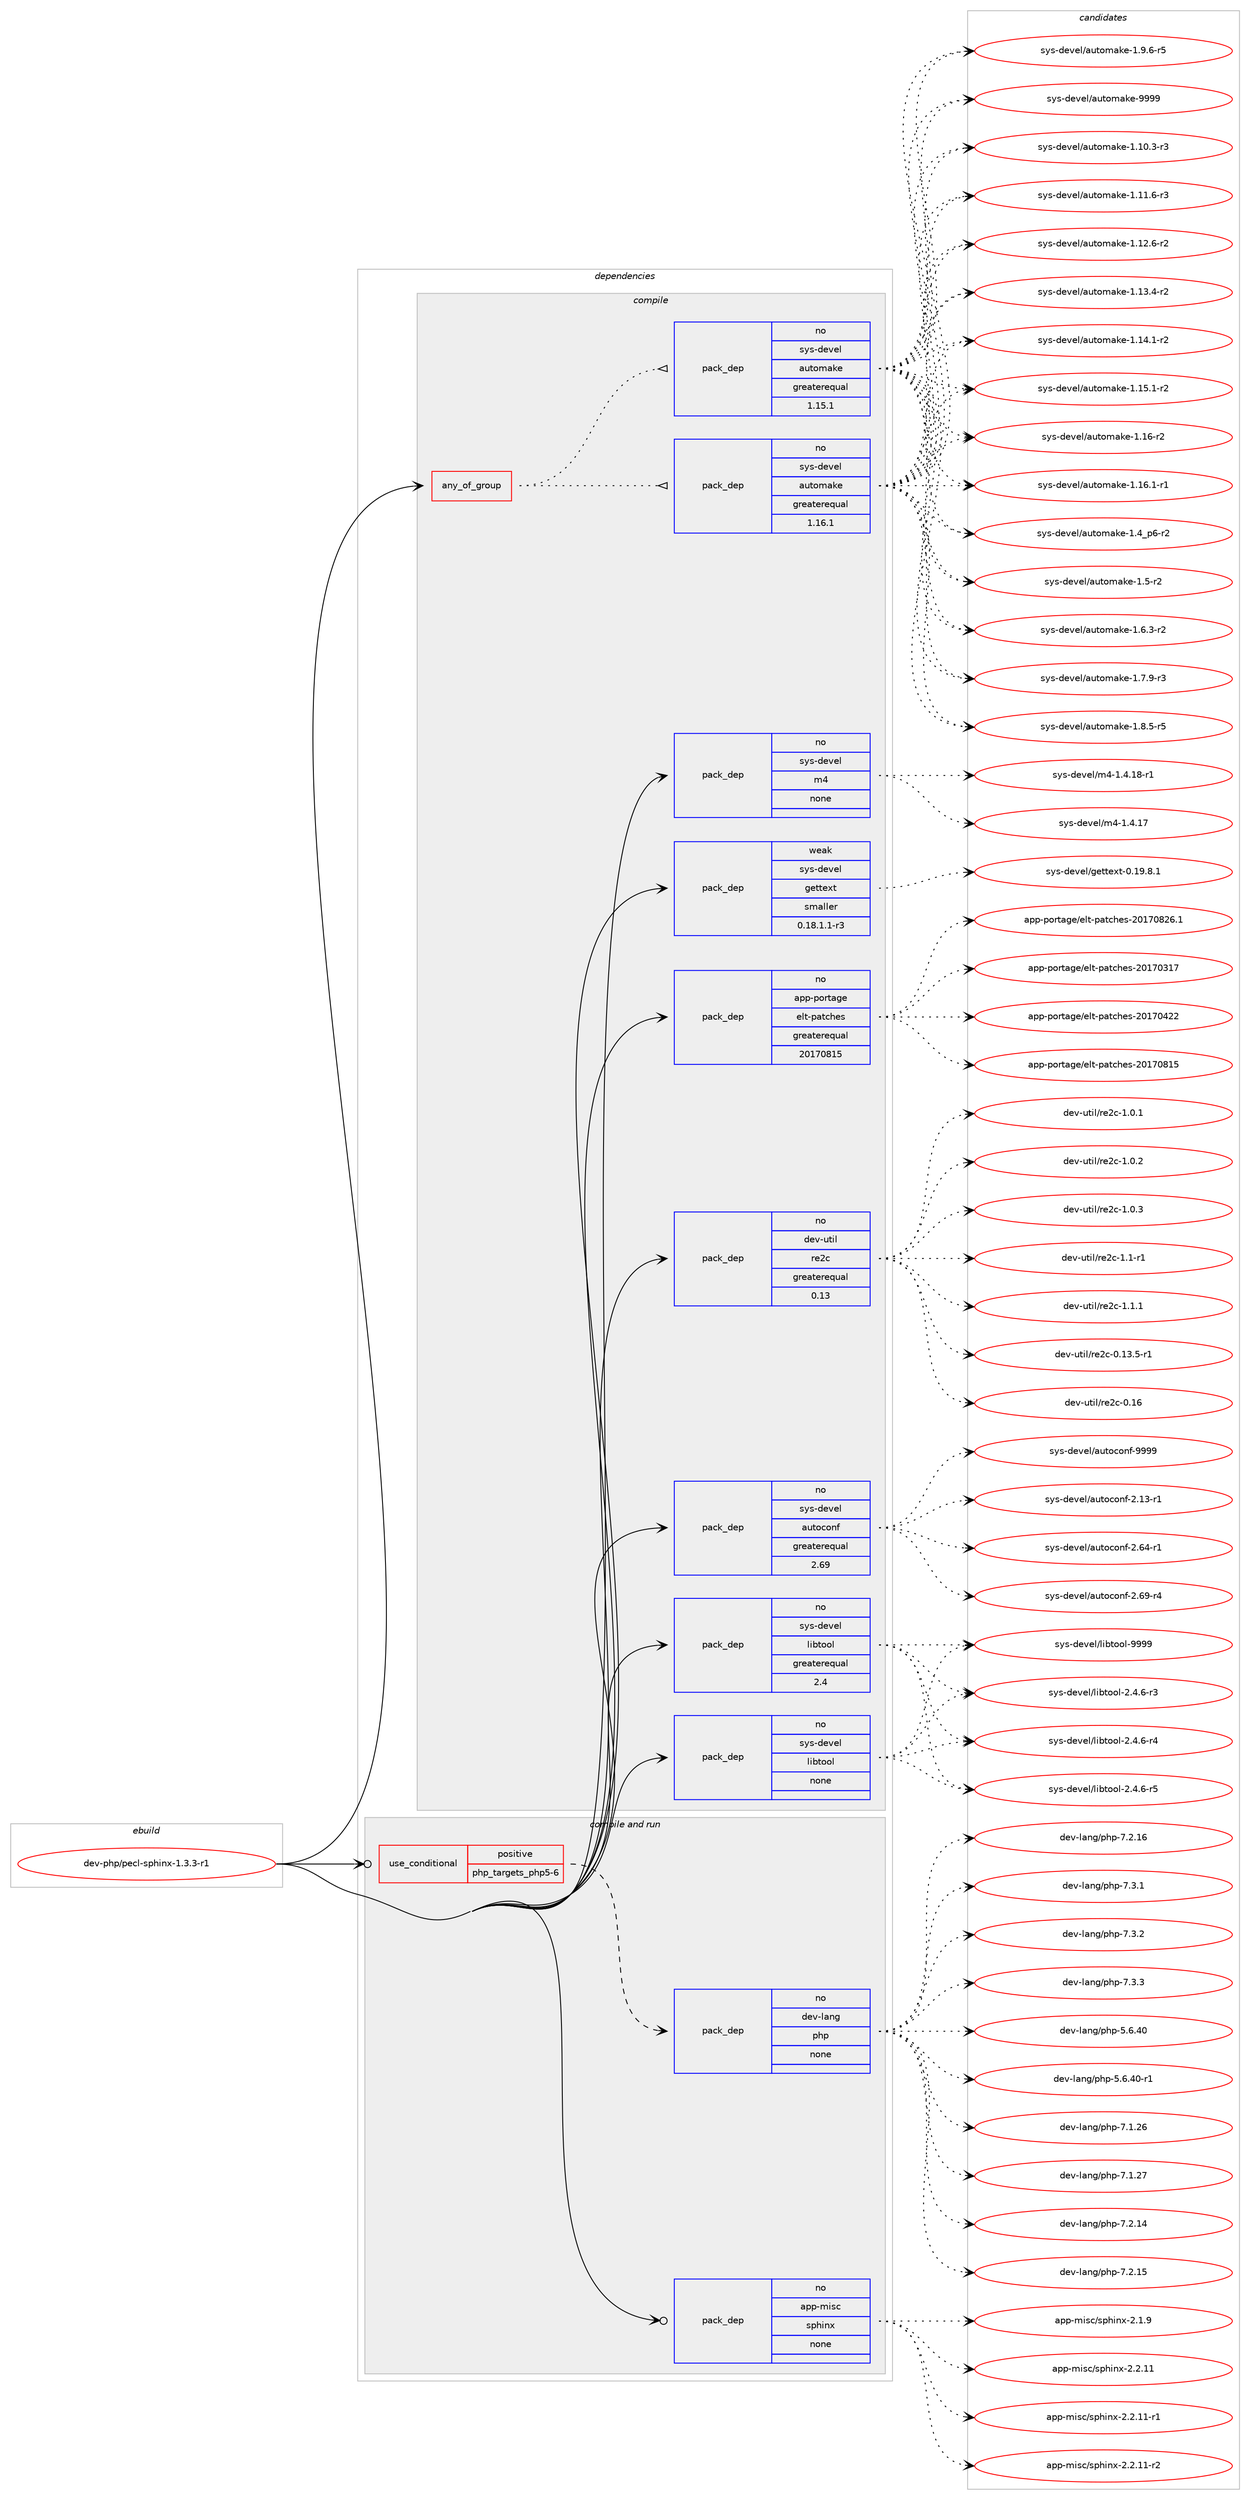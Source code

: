 digraph prolog {

# *************
# Graph options
# *************

newrank=true;
concentrate=true;
compound=true;
graph [rankdir=LR,fontname=Helvetica,fontsize=10,ranksep=1.5];#, ranksep=2.5, nodesep=0.2];
edge  [arrowhead=vee];
node  [fontname=Helvetica,fontsize=10];

# **********
# The ebuild
# **********

subgraph cluster_leftcol {
color=gray;
rank=same;
label=<<i>ebuild</i>>;
id [label="dev-php/pecl-sphinx-1.3.3-r1", color=red, width=4, href="../dev-php/pecl-sphinx-1.3.3-r1.svg"];
}

# ****************
# The dependencies
# ****************

subgraph cluster_midcol {
color=gray;
label=<<i>dependencies</i>>;
subgraph cluster_compile {
fillcolor="#eeeeee";
style=filled;
label=<<i>compile</i>>;
subgraph any22616 {
dependency1395278 [label=<<TABLE BORDER="0" CELLBORDER="1" CELLSPACING="0" CELLPADDING="4"><TR><TD CELLPADDING="10">any_of_group</TD></TR></TABLE>>, shape=none, color=red];subgraph pack1002176 {
dependency1395279 [label=<<TABLE BORDER="0" CELLBORDER="1" CELLSPACING="0" CELLPADDING="4" WIDTH="220"><TR><TD ROWSPAN="6" CELLPADDING="30">pack_dep</TD></TR><TR><TD WIDTH="110">no</TD></TR><TR><TD>sys-devel</TD></TR><TR><TD>automake</TD></TR><TR><TD>greaterequal</TD></TR><TR><TD>1.16.1</TD></TR></TABLE>>, shape=none, color=blue];
}
dependency1395278:e -> dependency1395279:w [weight=20,style="dotted",arrowhead="oinv"];
subgraph pack1002177 {
dependency1395280 [label=<<TABLE BORDER="0" CELLBORDER="1" CELLSPACING="0" CELLPADDING="4" WIDTH="220"><TR><TD ROWSPAN="6" CELLPADDING="30">pack_dep</TD></TR><TR><TD WIDTH="110">no</TD></TR><TR><TD>sys-devel</TD></TR><TR><TD>automake</TD></TR><TR><TD>greaterequal</TD></TR><TR><TD>1.15.1</TD></TR></TABLE>>, shape=none, color=blue];
}
dependency1395278:e -> dependency1395280:w [weight=20,style="dotted",arrowhead="oinv"];
}
id:e -> dependency1395278:w [weight=20,style="solid",arrowhead="vee"];
subgraph pack1002178 {
dependency1395281 [label=<<TABLE BORDER="0" CELLBORDER="1" CELLSPACING="0" CELLPADDING="4" WIDTH="220"><TR><TD ROWSPAN="6" CELLPADDING="30">pack_dep</TD></TR><TR><TD WIDTH="110">no</TD></TR><TR><TD>app-portage</TD></TR><TR><TD>elt-patches</TD></TR><TR><TD>greaterequal</TD></TR><TR><TD>20170815</TD></TR></TABLE>>, shape=none, color=blue];
}
id:e -> dependency1395281:w [weight=20,style="solid",arrowhead="vee"];
subgraph pack1002179 {
dependency1395282 [label=<<TABLE BORDER="0" CELLBORDER="1" CELLSPACING="0" CELLPADDING="4" WIDTH="220"><TR><TD ROWSPAN="6" CELLPADDING="30">pack_dep</TD></TR><TR><TD WIDTH="110">no</TD></TR><TR><TD>dev-util</TD></TR><TR><TD>re2c</TD></TR><TR><TD>greaterequal</TD></TR><TR><TD>0.13</TD></TR></TABLE>>, shape=none, color=blue];
}
id:e -> dependency1395282:w [weight=20,style="solid",arrowhead="vee"];
subgraph pack1002180 {
dependency1395283 [label=<<TABLE BORDER="0" CELLBORDER="1" CELLSPACING="0" CELLPADDING="4" WIDTH="220"><TR><TD ROWSPAN="6" CELLPADDING="30">pack_dep</TD></TR><TR><TD WIDTH="110">no</TD></TR><TR><TD>sys-devel</TD></TR><TR><TD>autoconf</TD></TR><TR><TD>greaterequal</TD></TR><TR><TD>2.69</TD></TR></TABLE>>, shape=none, color=blue];
}
id:e -> dependency1395283:w [weight=20,style="solid",arrowhead="vee"];
subgraph pack1002181 {
dependency1395284 [label=<<TABLE BORDER="0" CELLBORDER="1" CELLSPACING="0" CELLPADDING="4" WIDTH="220"><TR><TD ROWSPAN="6" CELLPADDING="30">pack_dep</TD></TR><TR><TD WIDTH="110">no</TD></TR><TR><TD>sys-devel</TD></TR><TR><TD>libtool</TD></TR><TR><TD>greaterequal</TD></TR><TR><TD>2.4</TD></TR></TABLE>>, shape=none, color=blue];
}
id:e -> dependency1395284:w [weight=20,style="solid",arrowhead="vee"];
subgraph pack1002182 {
dependency1395285 [label=<<TABLE BORDER="0" CELLBORDER="1" CELLSPACING="0" CELLPADDING="4" WIDTH="220"><TR><TD ROWSPAN="6" CELLPADDING="30">pack_dep</TD></TR><TR><TD WIDTH="110">no</TD></TR><TR><TD>sys-devel</TD></TR><TR><TD>libtool</TD></TR><TR><TD>none</TD></TR><TR><TD></TD></TR></TABLE>>, shape=none, color=blue];
}
id:e -> dependency1395285:w [weight=20,style="solid",arrowhead="vee"];
subgraph pack1002183 {
dependency1395286 [label=<<TABLE BORDER="0" CELLBORDER="1" CELLSPACING="0" CELLPADDING="4" WIDTH="220"><TR><TD ROWSPAN="6" CELLPADDING="30">pack_dep</TD></TR><TR><TD WIDTH="110">no</TD></TR><TR><TD>sys-devel</TD></TR><TR><TD>m4</TD></TR><TR><TD>none</TD></TR><TR><TD></TD></TR></TABLE>>, shape=none, color=blue];
}
id:e -> dependency1395286:w [weight=20,style="solid",arrowhead="vee"];
subgraph pack1002184 {
dependency1395287 [label=<<TABLE BORDER="0" CELLBORDER="1" CELLSPACING="0" CELLPADDING="4" WIDTH="220"><TR><TD ROWSPAN="6" CELLPADDING="30">pack_dep</TD></TR><TR><TD WIDTH="110">weak</TD></TR><TR><TD>sys-devel</TD></TR><TR><TD>gettext</TD></TR><TR><TD>smaller</TD></TR><TR><TD>0.18.1.1-r3</TD></TR></TABLE>>, shape=none, color=blue];
}
id:e -> dependency1395287:w [weight=20,style="solid",arrowhead="vee"];
}
subgraph cluster_compileandrun {
fillcolor="#eeeeee";
style=filled;
label=<<i>compile and run</i>>;
subgraph cond369921 {
dependency1395288 [label=<<TABLE BORDER="0" CELLBORDER="1" CELLSPACING="0" CELLPADDING="4"><TR><TD ROWSPAN="3" CELLPADDING="10">use_conditional</TD></TR><TR><TD>positive</TD></TR><TR><TD>php_targets_php5-6</TD></TR></TABLE>>, shape=none, color=red];
subgraph pack1002185 {
dependency1395289 [label=<<TABLE BORDER="0" CELLBORDER="1" CELLSPACING="0" CELLPADDING="4" WIDTH="220"><TR><TD ROWSPAN="6" CELLPADDING="30">pack_dep</TD></TR><TR><TD WIDTH="110">no</TD></TR><TR><TD>dev-lang</TD></TR><TR><TD>php</TD></TR><TR><TD>none</TD></TR><TR><TD></TD></TR></TABLE>>, shape=none, color=blue];
}
dependency1395288:e -> dependency1395289:w [weight=20,style="dashed",arrowhead="vee"];
}
id:e -> dependency1395288:w [weight=20,style="solid",arrowhead="odotvee"];
subgraph pack1002186 {
dependency1395290 [label=<<TABLE BORDER="0" CELLBORDER="1" CELLSPACING="0" CELLPADDING="4" WIDTH="220"><TR><TD ROWSPAN="6" CELLPADDING="30">pack_dep</TD></TR><TR><TD WIDTH="110">no</TD></TR><TR><TD>app-misc</TD></TR><TR><TD>sphinx</TD></TR><TR><TD>none</TD></TR><TR><TD></TD></TR></TABLE>>, shape=none, color=blue];
}
id:e -> dependency1395290:w [weight=20,style="solid",arrowhead="odotvee"];
}
subgraph cluster_run {
fillcolor="#eeeeee";
style=filled;
label=<<i>run</i>>;
}
}

# **************
# The candidates
# **************

subgraph cluster_choices {
rank=same;
color=gray;
label=<<i>candidates</i>>;

subgraph choice1002176 {
color=black;
nodesep=1;
choice11512111545100101118101108479711711611110997107101454946494846514511451 [label="sys-devel/automake-1.10.3-r3", color=red, width=4,href="../sys-devel/automake-1.10.3-r3.svg"];
choice11512111545100101118101108479711711611110997107101454946494946544511451 [label="sys-devel/automake-1.11.6-r3", color=red, width=4,href="../sys-devel/automake-1.11.6-r3.svg"];
choice11512111545100101118101108479711711611110997107101454946495046544511450 [label="sys-devel/automake-1.12.6-r2", color=red, width=4,href="../sys-devel/automake-1.12.6-r2.svg"];
choice11512111545100101118101108479711711611110997107101454946495146524511450 [label="sys-devel/automake-1.13.4-r2", color=red, width=4,href="../sys-devel/automake-1.13.4-r2.svg"];
choice11512111545100101118101108479711711611110997107101454946495246494511450 [label="sys-devel/automake-1.14.1-r2", color=red, width=4,href="../sys-devel/automake-1.14.1-r2.svg"];
choice11512111545100101118101108479711711611110997107101454946495346494511450 [label="sys-devel/automake-1.15.1-r2", color=red, width=4,href="../sys-devel/automake-1.15.1-r2.svg"];
choice1151211154510010111810110847971171161111099710710145494649544511450 [label="sys-devel/automake-1.16-r2", color=red, width=4,href="../sys-devel/automake-1.16-r2.svg"];
choice11512111545100101118101108479711711611110997107101454946495446494511449 [label="sys-devel/automake-1.16.1-r1", color=red, width=4,href="../sys-devel/automake-1.16.1-r1.svg"];
choice115121115451001011181011084797117116111109971071014549465295112544511450 [label="sys-devel/automake-1.4_p6-r2", color=red, width=4,href="../sys-devel/automake-1.4_p6-r2.svg"];
choice11512111545100101118101108479711711611110997107101454946534511450 [label="sys-devel/automake-1.5-r2", color=red, width=4,href="../sys-devel/automake-1.5-r2.svg"];
choice115121115451001011181011084797117116111109971071014549465446514511450 [label="sys-devel/automake-1.6.3-r2", color=red, width=4,href="../sys-devel/automake-1.6.3-r2.svg"];
choice115121115451001011181011084797117116111109971071014549465546574511451 [label="sys-devel/automake-1.7.9-r3", color=red, width=4,href="../sys-devel/automake-1.7.9-r3.svg"];
choice115121115451001011181011084797117116111109971071014549465646534511453 [label="sys-devel/automake-1.8.5-r5", color=red, width=4,href="../sys-devel/automake-1.8.5-r5.svg"];
choice115121115451001011181011084797117116111109971071014549465746544511453 [label="sys-devel/automake-1.9.6-r5", color=red, width=4,href="../sys-devel/automake-1.9.6-r5.svg"];
choice115121115451001011181011084797117116111109971071014557575757 [label="sys-devel/automake-9999", color=red, width=4,href="../sys-devel/automake-9999.svg"];
dependency1395279:e -> choice11512111545100101118101108479711711611110997107101454946494846514511451:w [style=dotted,weight="100"];
dependency1395279:e -> choice11512111545100101118101108479711711611110997107101454946494946544511451:w [style=dotted,weight="100"];
dependency1395279:e -> choice11512111545100101118101108479711711611110997107101454946495046544511450:w [style=dotted,weight="100"];
dependency1395279:e -> choice11512111545100101118101108479711711611110997107101454946495146524511450:w [style=dotted,weight="100"];
dependency1395279:e -> choice11512111545100101118101108479711711611110997107101454946495246494511450:w [style=dotted,weight="100"];
dependency1395279:e -> choice11512111545100101118101108479711711611110997107101454946495346494511450:w [style=dotted,weight="100"];
dependency1395279:e -> choice1151211154510010111810110847971171161111099710710145494649544511450:w [style=dotted,weight="100"];
dependency1395279:e -> choice11512111545100101118101108479711711611110997107101454946495446494511449:w [style=dotted,weight="100"];
dependency1395279:e -> choice115121115451001011181011084797117116111109971071014549465295112544511450:w [style=dotted,weight="100"];
dependency1395279:e -> choice11512111545100101118101108479711711611110997107101454946534511450:w [style=dotted,weight="100"];
dependency1395279:e -> choice115121115451001011181011084797117116111109971071014549465446514511450:w [style=dotted,weight="100"];
dependency1395279:e -> choice115121115451001011181011084797117116111109971071014549465546574511451:w [style=dotted,weight="100"];
dependency1395279:e -> choice115121115451001011181011084797117116111109971071014549465646534511453:w [style=dotted,weight="100"];
dependency1395279:e -> choice115121115451001011181011084797117116111109971071014549465746544511453:w [style=dotted,weight="100"];
dependency1395279:e -> choice115121115451001011181011084797117116111109971071014557575757:w [style=dotted,weight="100"];
}
subgraph choice1002177 {
color=black;
nodesep=1;
choice11512111545100101118101108479711711611110997107101454946494846514511451 [label="sys-devel/automake-1.10.3-r3", color=red, width=4,href="../sys-devel/automake-1.10.3-r3.svg"];
choice11512111545100101118101108479711711611110997107101454946494946544511451 [label="sys-devel/automake-1.11.6-r3", color=red, width=4,href="../sys-devel/automake-1.11.6-r3.svg"];
choice11512111545100101118101108479711711611110997107101454946495046544511450 [label="sys-devel/automake-1.12.6-r2", color=red, width=4,href="../sys-devel/automake-1.12.6-r2.svg"];
choice11512111545100101118101108479711711611110997107101454946495146524511450 [label="sys-devel/automake-1.13.4-r2", color=red, width=4,href="../sys-devel/automake-1.13.4-r2.svg"];
choice11512111545100101118101108479711711611110997107101454946495246494511450 [label="sys-devel/automake-1.14.1-r2", color=red, width=4,href="../sys-devel/automake-1.14.1-r2.svg"];
choice11512111545100101118101108479711711611110997107101454946495346494511450 [label="sys-devel/automake-1.15.1-r2", color=red, width=4,href="../sys-devel/automake-1.15.1-r2.svg"];
choice1151211154510010111810110847971171161111099710710145494649544511450 [label="sys-devel/automake-1.16-r2", color=red, width=4,href="../sys-devel/automake-1.16-r2.svg"];
choice11512111545100101118101108479711711611110997107101454946495446494511449 [label="sys-devel/automake-1.16.1-r1", color=red, width=4,href="../sys-devel/automake-1.16.1-r1.svg"];
choice115121115451001011181011084797117116111109971071014549465295112544511450 [label="sys-devel/automake-1.4_p6-r2", color=red, width=4,href="../sys-devel/automake-1.4_p6-r2.svg"];
choice11512111545100101118101108479711711611110997107101454946534511450 [label="sys-devel/automake-1.5-r2", color=red, width=4,href="../sys-devel/automake-1.5-r2.svg"];
choice115121115451001011181011084797117116111109971071014549465446514511450 [label="sys-devel/automake-1.6.3-r2", color=red, width=4,href="../sys-devel/automake-1.6.3-r2.svg"];
choice115121115451001011181011084797117116111109971071014549465546574511451 [label="sys-devel/automake-1.7.9-r3", color=red, width=4,href="../sys-devel/automake-1.7.9-r3.svg"];
choice115121115451001011181011084797117116111109971071014549465646534511453 [label="sys-devel/automake-1.8.5-r5", color=red, width=4,href="../sys-devel/automake-1.8.5-r5.svg"];
choice115121115451001011181011084797117116111109971071014549465746544511453 [label="sys-devel/automake-1.9.6-r5", color=red, width=4,href="../sys-devel/automake-1.9.6-r5.svg"];
choice115121115451001011181011084797117116111109971071014557575757 [label="sys-devel/automake-9999", color=red, width=4,href="../sys-devel/automake-9999.svg"];
dependency1395280:e -> choice11512111545100101118101108479711711611110997107101454946494846514511451:w [style=dotted,weight="100"];
dependency1395280:e -> choice11512111545100101118101108479711711611110997107101454946494946544511451:w [style=dotted,weight="100"];
dependency1395280:e -> choice11512111545100101118101108479711711611110997107101454946495046544511450:w [style=dotted,weight="100"];
dependency1395280:e -> choice11512111545100101118101108479711711611110997107101454946495146524511450:w [style=dotted,weight="100"];
dependency1395280:e -> choice11512111545100101118101108479711711611110997107101454946495246494511450:w [style=dotted,weight="100"];
dependency1395280:e -> choice11512111545100101118101108479711711611110997107101454946495346494511450:w [style=dotted,weight="100"];
dependency1395280:e -> choice1151211154510010111810110847971171161111099710710145494649544511450:w [style=dotted,weight="100"];
dependency1395280:e -> choice11512111545100101118101108479711711611110997107101454946495446494511449:w [style=dotted,weight="100"];
dependency1395280:e -> choice115121115451001011181011084797117116111109971071014549465295112544511450:w [style=dotted,weight="100"];
dependency1395280:e -> choice11512111545100101118101108479711711611110997107101454946534511450:w [style=dotted,weight="100"];
dependency1395280:e -> choice115121115451001011181011084797117116111109971071014549465446514511450:w [style=dotted,weight="100"];
dependency1395280:e -> choice115121115451001011181011084797117116111109971071014549465546574511451:w [style=dotted,weight="100"];
dependency1395280:e -> choice115121115451001011181011084797117116111109971071014549465646534511453:w [style=dotted,weight="100"];
dependency1395280:e -> choice115121115451001011181011084797117116111109971071014549465746544511453:w [style=dotted,weight="100"];
dependency1395280:e -> choice115121115451001011181011084797117116111109971071014557575757:w [style=dotted,weight="100"];
}
subgraph choice1002178 {
color=black;
nodesep=1;
choice97112112451121111141169710310147101108116451129711699104101115455048495548514955 [label="app-portage/elt-patches-20170317", color=red, width=4,href="../app-portage/elt-patches-20170317.svg"];
choice97112112451121111141169710310147101108116451129711699104101115455048495548525050 [label="app-portage/elt-patches-20170422", color=red, width=4,href="../app-portage/elt-patches-20170422.svg"];
choice97112112451121111141169710310147101108116451129711699104101115455048495548564953 [label="app-portage/elt-patches-20170815", color=red, width=4,href="../app-portage/elt-patches-20170815.svg"];
choice971121124511211111411697103101471011081164511297116991041011154550484955485650544649 [label="app-portage/elt-patches-20170826.1", color=red, width=4,href="../app-portage/elt-patches-20170826.1.svg"];
dependency1395281:e -> choice97112112451121111141169710310147101108116451129711699104101115455048495548514955:w [style=dotted,weight="100"];
dependency1395281:e -> choice97112112451121111141169710310147101108116451129711699104101115455048495548525050:w [style=dotted,weight="100"];
dependency1395281:e -> choice97112112451121111141169710310147101108116451129711699104101115455048495548564953:w [style=dotted,weight="100"];
dependency1395281:e -> choice971121124511211111411697103101471011081164511297116991041011154550484955485650544649:w [style=dotted,weight="100"];
}
subgraph choice1002179 {
color=black;
nodesep=1;
choice10010111845117116105108471141015099454846495146534511449 [label="dev-util/re2c-0.13.5-r1", color=red, width=4,href="../dev-util/re2c-0.13.5-r1.svg"];
choice100101118451171161051084711410150994548464954 [label="dev-util/re2c-0.16", color=red, width=4,href="../dev-util/re2c-0.16.svg"];
choice10010111845117116105108471141015099454946484649 [label="dev-util/re2c-1.0.1", color=red, width=4,href="../dev-util/re2c-1.0.1.svg"];
choice10010111845117116105108471141015099454946484650 [label="dev-util/re2c-1.0.2", color=red, width=4,href="../dev-util/re2c-1.0.2.svg"];
choice10010111845117116105108471141015099454946484651 [label="dev-util/re2c-1.0.3", color=red, width=4,href="../dev-util/re2c-1.0.3.svg"];
choice10010111845117116105108471141015099454946494511449 [label="dev-util/re2c-1.1-r1", color=red, width=4,href="../dev-util/re2c-1.1-r1.svg"];
choice10010111845117116105108471141015099454946494649 [label="dev-util/re2c-1.1.1", color=red, width=4,href="../dev-util/re2c-1.1.1.svg"];
dependency1395282:e -> choice10010111845117116105108471141015099454846495146534511449:w [style=dotted,weight="100"];
dependency1395282:e -> choice100101118451171161051084711410150994548464954:w [style=dotted,weight="100"];
dependency1395282:e -> choice10010111845117116105108471141015099454946484649:w [style=dotted,weight="100"];
dependency1395282:e -> choice10010111845117116105108471141015099454946484650:w [style=dotted,weight="100"];
dependency1395282:e -> choice10010111845117116105108471141015099454946484651:w [style=dotted,weight="100"];
dependency1395282:e -> choice10010111845117116105108471141015099454946494511449:w [style=dotted,weight="100"];
dependency1395282:e -> choice10010111845117116105108471141015099454946494649:w [style=dotted,weight="100"];
}
subgraph choice1002180 {
color=black;
nodesep=1;
choice1151211154510010111810110847971171161119911111010245504649514511449 [label="sys-devel/autoconf-2.13-r1", color=red, width=4,href="../sys-devel/autoconf-2.13-r1.svg"];
choice1151211154510010111810110847971171161119911111010245504654524511449 [label="sys-devel/autoconf-2.64-r1", color=red, width=4,href="../sys-devel/autoconf-2.64-r1.svg"];
choice1151211154510010111810110847971171161119911111010245504654574511452 [label="sys-devel/autoconf-2.69-r4", color=red, width=4,href="../sys-devel/autoconf-2.69-r4.svg"];
choice115121115451001011181011084797117116111991111101024557575757 [label="sys-devel/autoconf-9999", color=red, width=4,href="../sys-devel/autoconf-9999.svg"];
dependency1395283:e -> choice1151211154510010111810110847971171161119911111010245504649514511449:w [style=dotted,weight="100"];
dependency1395283:e -> choice1151211154510010111810110847971171161119911111010245504654524511449:w [style=dotted,weight="100"];
dependency1395283:e -> choice1151211154510010111810110847971171161119911111010245504654574511452:w [style=dotted,weight="100"];
dependency1395283:e -> choice115121115451001011181011084797117116111991111101024557575757:w [style=dotted,weight="100"];
}
subgraph choice1002181 {
color=black;
nodesep=1;
choice1151211154510010111810110847108105981161111111084550465246544511451 [label="sys-devel/libtool-2.4.6-r3", color=red, width=4,href="../sys-devel/libtool-2.4.6-r3.svg"];
choice1151211154510010111810110847108105981161111111084550465246544511452 [label="sys-devel/libtool-2.4.6-r4", color=red, width=4,href="../sys-devel/libtool-2.4.6-r4.svg"];
choice1151211154510010111810110847108105981161111111084550465246544511453 [label="sys-devel/libtool-2.4.6-r5", color=red, width=4,href="../sys-devel/libtool-2.4.6-r5.svg"];
choice1151211154510010111810110847108105981161111111084557575757 [label="sys-devel/libtool-9999", color=red, width=4,href="../sys-devel/libtool-9999.svg"];
dependency1395284:e -> choice1151211154510010111810110847108105981161111111084550465246544511451:w [style=dotted,weight="100"];
dependency1395284:e -> choice1151211154510010111810110847108105981161111111084550465246544511452:w [style=dotted,weight="100"];
dependency1395284:e -> choice1151211154510010111810110847108105981161111111084550465246544511453:w [style=dotted,weight="100"];
dependency1395284:e -> choice1151211154510010111810110847108105981161111111084557575757:w [style=dotted,weight="100"];
}
subgraph choice1002182 {
color=black;
nodesep=1;
choice1151211154510010111810110847108105981161111111084550465246544511451 [label="sys-devel/libtool-2.4.6-r3", color=red, width=4,href="../sys-devel/libtool-2.4.6-r3.svg"];
choice1151211154510010111810110847108105981161111111084550465246544511452 [label="sys-devel/libtool-2.4.6-r4", color=red, width=4,href="../sys-devel/libtool-2.4.6-r4.svg"];
choice1151211154510010111810110847108105981161111111084550465246544511453 [label="sys-devel/libtool-2.4.6-r5", color=red, width=4,href="../sys-devel/libtool-2.4.6-r5.svg"];
choice1151211154510010111810110847108105981161111111084557575757 [label="sys-devel/libtool-9999", color=red, width=4,href="../sys-devel/libtool-9999.svg"];
dependency1395285:e -> choice1151211154510010111810110847108105981161111111084550465246544511451:w [style=dotted,weight="100"];
dependency1395285:e -> choice1151211154510010111810110847108105981161111111084550465246544511452:w [style=dotted,weight="100"];
dependency1395285:e -> choice1151211154510010111810110847108105981161111111084550465246544511453:w [style=dotted,weight="100"];
dependency1395285:e -> choice1151211154510010111810110847108105981161111111084557575757:w [style=dotted,weight="100"];
}
subgraph choice1002183 {
color=black;
nodesep=1;
choice11512111545100101118101108471095245494652464955 [label="sys-devel/m4-1.4.17", color=red, width=4,href="../sys-devel/m4-1.4.17.svg"];
choice115121115451001011181011084710952454946524649564511449 [label="sys-devel/m4-1.4.18-r1", color=red, width=4,href="../sys-devel/m4-1.4.18-r1.svg"];
dependency1395286:e -> choice11512111545100101118101108471095245494652464955:w [style=dotted,weight="100"];
dependency1395286:e -> choice115121115451001011181011084710952454946524649564511449:w [style=dotted,weight="100"];
}
subgraph choice1002184 {
color=black;
nodesep=1;
choice1151211154510010111810110847103101116116101120116454846495746564649 [label="sys-devel/gettext-0.19.8.1", color=red, width=4,href="../sys-devel/gettext-0.19.8.1.svg"];
dependency1395287:e -> choice1151211154510010111810110847103101116116101120116454846495746564649:w [style=dotted,weight="100"];
}
subgraph choice1002185 {
color=black;
nodesep=1;
choice10010111845108971101034711210411245534654465248 [label="dev-lang/php-5.6.40", color=red, width=4,href="../dev-lang/php-5.6.40.svg"];
choice100101118451089711010347112104112455346544652484511449 [label="dev-lang/php-5.6.40-r1", color=red, width=4,href="../dev-lang/php-5.6.40-r1.svg"];
choice10010111845108971101034711210411245554649465054 [label="dev-lang/php-7.1.26", color=red, width=4,href="../dev-lang/php-7.1.26.svg"];
choice10010111845108971101034711210411245554649465055 [label="dev-lang/php-7.1.27", color=red, width=4,href="../dev-lang/php-7.1.27.svg"];
choice10010111845108971101034711210411245554650464952 [label="dev-lang/php-7.2.14", color=red, width=4,href="../dev-lang/php-7.2.14.svg"];
choice10010111845108971101034711210411245554650464953 [label="dev-lang/php-7.2.15", color=red, width=4,href="../dev-lang/php-7.2.15.svg"];
choice10010111845108971101034711210411245554650464954 [label="dev-lang/php-7.2.16", color=red, width=4,href="../dev-lang/php-7.2.16.svg"];
choice100101118451089711010347112104112455546514649 [label="dev-lang/php-7.3.1", color=red, width=4,href="../dev-lang/php-7.3.1.svg"];
choice100101118451089711010347112104112455546514650 [label="dev-lang/php-7.3.2", color=red, width=4,href="../dev-lang/php-7.3.2.svg"];
choice100101118451089711010347112104112455546514651 [label="dev-lang/php-7.3.3", color=red, width=4,href="../dev-lang/php-7.3.3.svg"];
dependency1395289:e -> choice10010111845108971101034711210411245534654465248:w [style=dotted,weight="100"];
dependency1395289:e -> choice100101118451089711010347112104112455346544652484511449:w [style=dotted,weight="100"];
dependency1395289:e -> choice10010111845108971101034711210411245554649465054:w [style=dotted,weight="100"];
dependency1395289:e -> choice10010111845108971101034711210411245554649465055:w [style=dotted,weight="100"];
dependency1395289:e -> choice10010111845108971101034711210411245554650464952:w [style=dotted,weight="100"];
dependency1395289:e -> choice10010111845108971101034711210411245554650464953:w [style=dotted,weight="100"];
dependency1395289:e -> choice10010111845108971101034711210411245554650464954:w [style=dotted,weight="100"];
dependency1395289:e -> choice100101118451089711010347112104112455546514649:w [style=dotted,weight="100"];
dependency1395289:e -> choice100101118451089711010347112104112455546514650:w [style=dotted,weight="100"];
dependency1395289:e -> choice100101118451089711010347112104112455546514651:w [style=dotted,weight="100"];
}
subgraph choice1002186 {
color=black;
nodesep=1;
choice97112112451091051159947115112104105110120455046494657 [label="app-misc/sphinx-2.1.9", color=red, width=4,href="../app-misc/sphinx-2.1.9.svg"];
choice9711211245109105115994711511210410511012045504650464949 [label="app-misc/sphinx-2.2.11", color=red, width=4,href="../app-misc/sphinx-2.2.11.svg"];
choice97112112451091051159947115112104105110120455046504649494511449 [label="app-misc/sphinx-2.2.11-r1", color=red, width=4,href="../app-misc/sphinx-2.2.11-r1.svg"];
choice97112112451091051159947115112104105110120455046504649494511450 [label="app-misc/sphinx-2.2.11-r2", color=red, width=4,href="../app-misc/sphinx-2.2.11-r2.svg"];
dependency1395290:e -> choice97112112451091051159947115112104105110120455046494657:w [style=dotted,weight="100"];
dependency1395290:e -> choice9711211245109105115994711511210410511012045504650464949:w [style=dotted,weight="100"];
dependency1395290:e -> choice97112112451091051159947115112104105110120455046504649494511449:w [style=dotted,weight="100"];
dependency1395290:e -> choice97112112451091051159947115112104105110120455046504649494511450:w [style=dotted,weight="100"];
}
}

}
